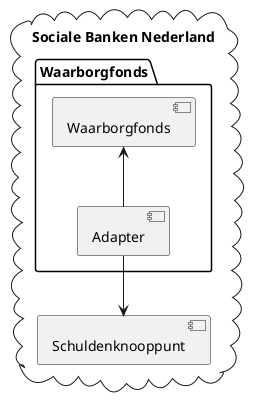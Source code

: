 @startuml

cloud "Sociale Banken Nederland" {
    package "Waarborgfonds" {
        [Waarborgfonds] as Wsk
        [Adapter] as SchuldenknooppuntAdapter

        Wsk <-- SchuldenknooppuntAdapter
    }

    [Schuldenknooppunt]
    
    SchuldenknooppuntAdapter --> Schuldenknooppunt
}

@enduml